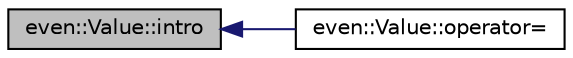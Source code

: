 digraph "even::Value::intro"
{
  edge [fontname="Helvetica",fontsize="10",labelfontname="Helvetica",labelfontsize="10"];
  node [fontname="Helvetica",fontsize="10",shape=record];
  rankdir="LR";
  Node13 [label="even::Value::intro",height=0.2,width=0.4,color="black", fillcolor="grey75", style="filled", fontcolor="black"];
  Node13 -> Node14 [dir="back",color="midnightblue",fontsize="10",style="solid",fontname="Helvetica"];
  Node14 [label="even::Value::operator=",height=0.2,width=0.4,color="black", fillcolor="white", style="filled",URL="$classeven_1_1_value.html#a43fbacb446228784b4cd4572bc7962d1",tooltip="Copy operator. "];
}
